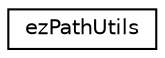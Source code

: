 digraph "Graphical Class Hierarchy"
{
 // LATEX_PDF_SIZE
  edge [fontname="Helvetica",fontsize="10",labelfontname="Helvetica",labelfontsize="10"];
  node [fontname="Helvetica",fontsize="10",shape=record];
  rankdir="LR";
  Node0 [label="ezPathUtils",height=0.2,width=0.4,color="black", fillcolor="white", style="filled",URL="$d4/de7/classez_path_utils.htm",tooltip="Contains Helper functions to work with paths."];
}
